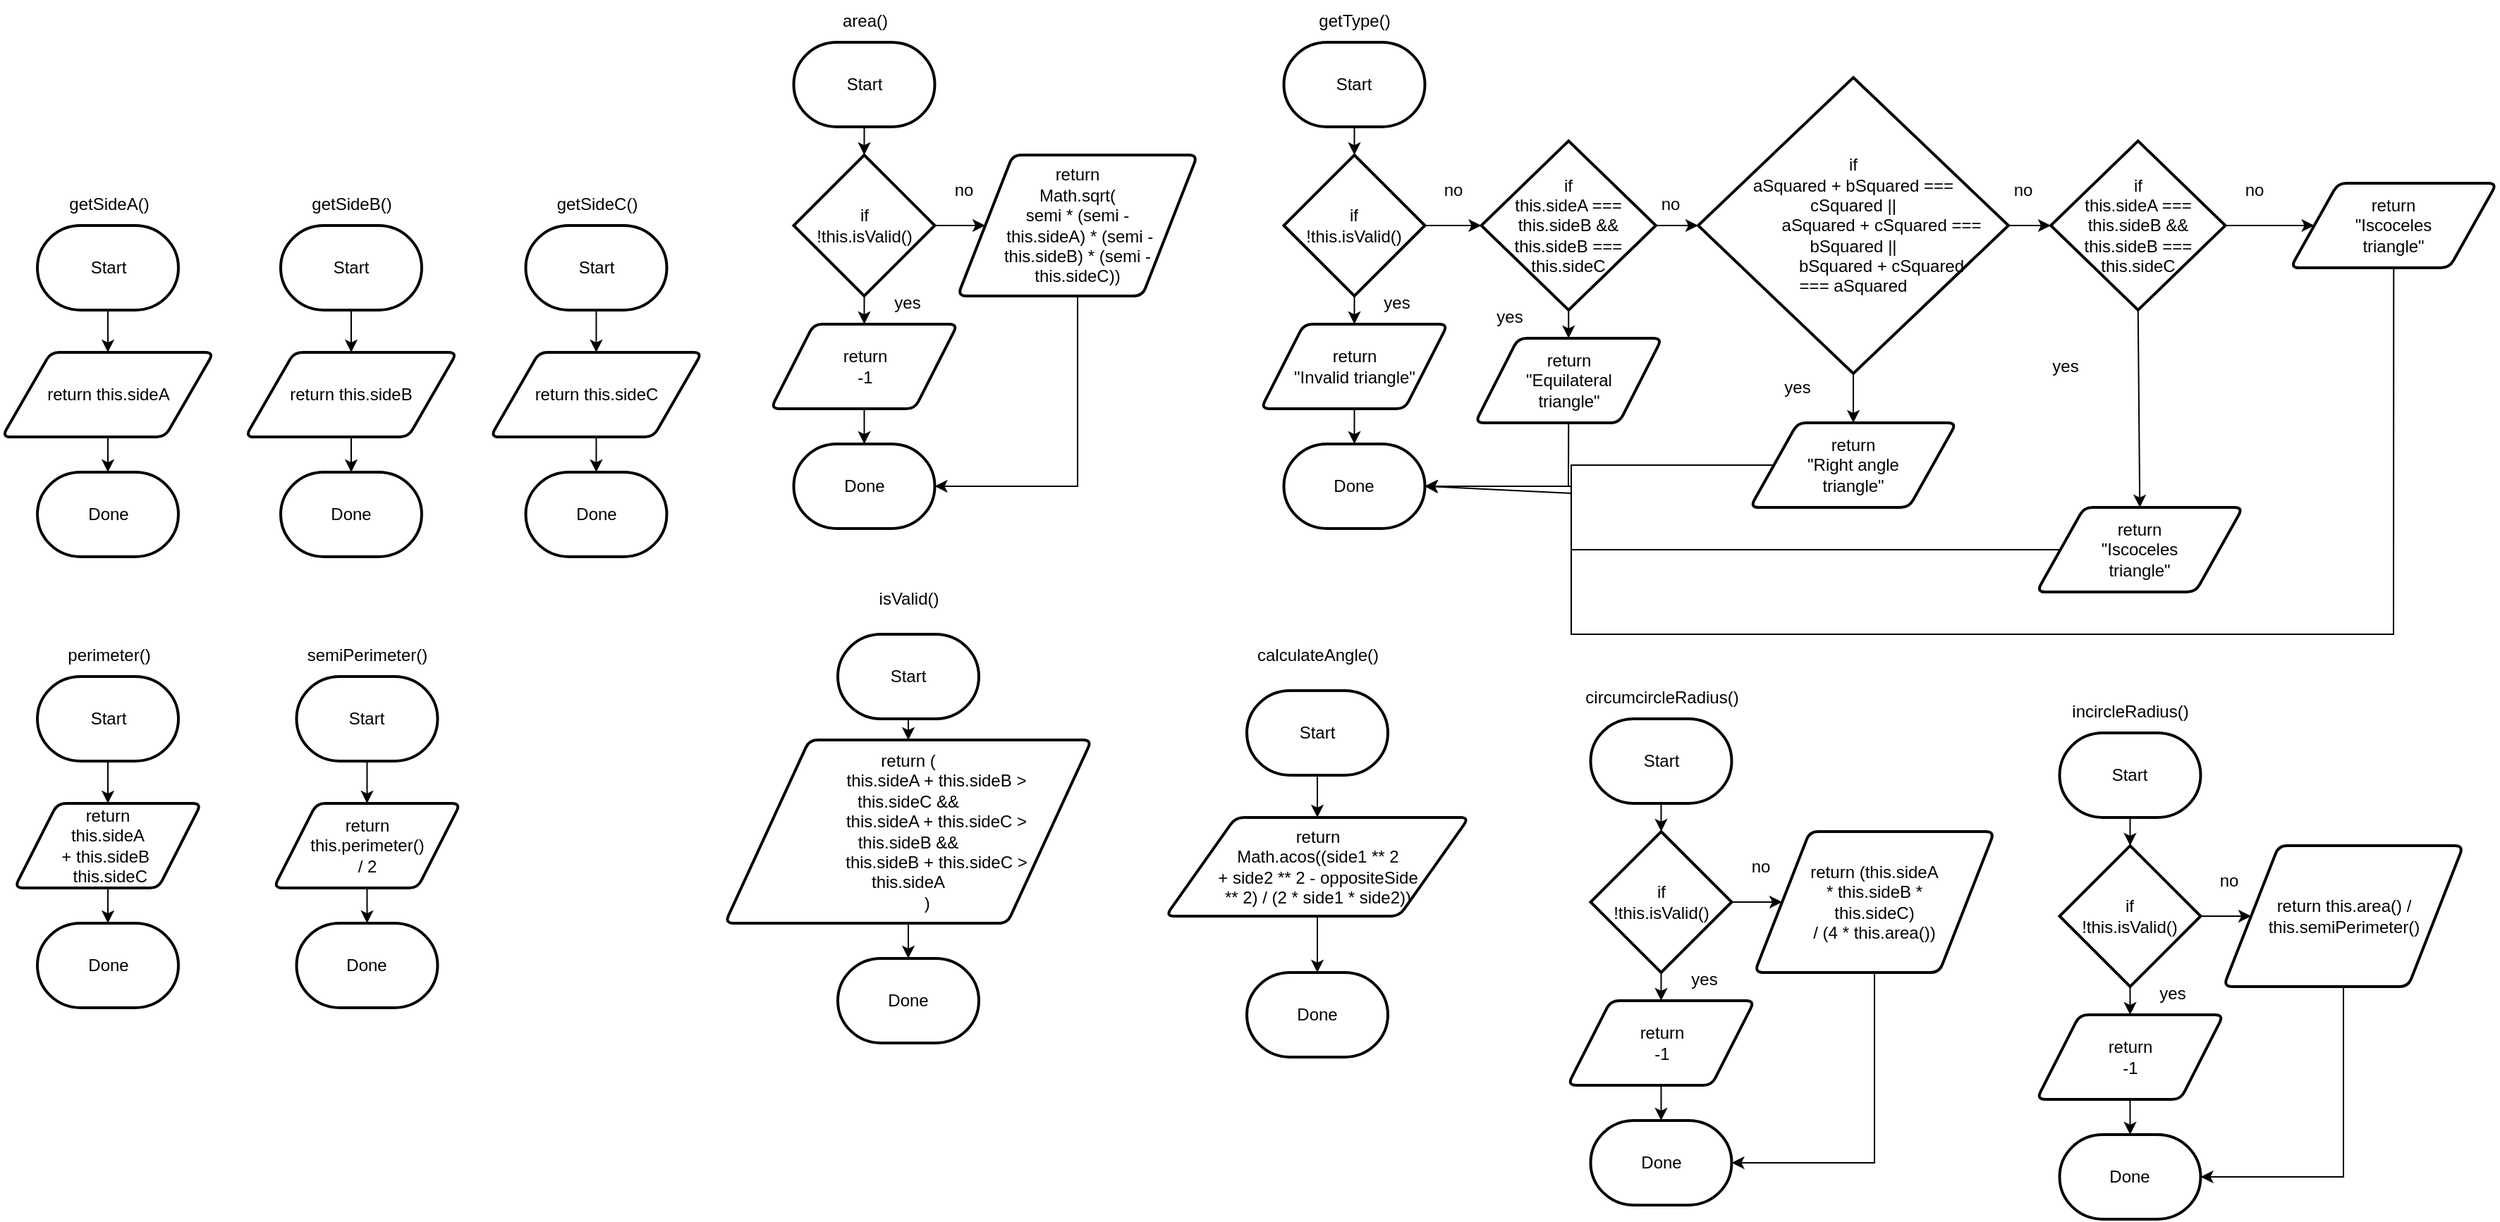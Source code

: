 <mxfile>
    <diagram id="bqNlwtG8jgJEOCyTO5yX" name="Page-1">
        <mxGraphModel dx="895" dy="372" grid="1" gridSize="10" guides="1" tooltips="1" connect="1" arrows="1" fold="1" page="1" pageScale="1" pageWidth="827" pageHeight="1169" math="0" shadow="0">
            <root>
                <mxCell id="0"/>
                <mxCell id="1" parent="0"/>
                <mxCell id="15" style="edgeStyle=none;html=1;exitX=0.5;exitY=1;exitDx=0;exitDy=0;exitPerimeter=0;entryX=0.5;entryY=0;entryDx=0;entryDy=0;" parent="1" source="16" target="22" edge="1">
                    <mxGeometry relative="1" as="geometry"/>
                </mxCell>
                <mxCell id="16" value="Start" style="strokeWidth=2;html=1;shape=mxgraph.flowchart.terminator;whiteSpace=wrap;" parent="1" vertex="1">
                    <mxGeometry x="532.5" y="410" width="100" height="60" as="geometry"/>
                </mxCell>
                <mxCell id="43" style="edgeStyle=none;html=1;exitX=0.5;exitY=1;exitDx=0;exitDy=0;" parent="1" source="22" target="42" edge="1">
                    <mxGeometry relative="1" as="geometry"/>
                </mxCell>
                <mxCell id="22" value="return this.sideA" style="shape=parallelogram;html=1;strokeWidth=2;perimeter=parallelogramPerimeter;whiteSpace=wrap;rounded=1;arcSize=12;size=0.23;" parent="1" vertex="1">
                    <mxGeometry x="507.5" y="500" width="150" height="60" as="geometry"/>
                </mxCell>
                <mxCell id="42" value="Done" style="strokeWidth=2;html=1;shape=mxgraph.flowchart.terminator;whiteSpace=wrap;" parent="1" vertex="1">
                    <mxGeometry x="532.5" y="585" width="100" height="60" as="geometry"/>
                </mxCell>
                <mxCell id="44" value="getSideA()" style="text;html=1;align=center;verticalAlign=middle;resizable=0;points=[];autosize=1;strokeColor=none;fillColor=none;" parent="1" vertex="1">
                    <mxGeometry x="542.5" y="380" width="80" height="30" as="geometry"/>
                </mxCell>
                <mxCell id="45" style="edgeStyle=none;html=1;exitX=0.5;exitY=1;exitDx=0;exitDy=0;exitPerimeter=0;entryX=0.5;entryY=0;entryDx=0;entryDy=0;" parent="1" source="46" target="48" edge="1">
                    <mxGeometry relative="1" as="geometry"/>
                </mxCell>
                <mxCell id="46" value="Start" style="strokeWidth=2;html=1;shape=mxgraph.flowchart.terminator;whiteSpace=wrap;" parent="1" vertex="1">
                    <mxGeometry x="532.5" y="730" width="100" height="60" as="geometry"/>
                </mxCell>
                <mxCell id="47" style="edgeStyle=none;html=1;exitX=0.5;exitY=1;exitDx=0;exitDy=0;" parent="1" source="48" target="49" edge="1">
                    <mxGeometry relative="1" as="geometry"/>
                </mxCell>
                <mxCell id="48" value="return&lt;br&gt;this.sideA&lt;br&gt;+ this.sideB&amp;nbsp;&lt;br&gt;&amp;nbsp;this.sideC" style="shape=parallelogram;html=1;strokeWidth=2;perimeter=parallelogramPerimeter;whiteSpace=wrap;rounded=1;arcSize=12;size=0.23;" parent="1" vertex="1">
                    <mxGeometry x="516.25" y="820" width="132.5" height="60" as="geometry"/>
                </mxCell>
                <mxCell id="49" value="Done" style="strokeWidth=2;html=1;shape=mxgraph.flowchart.terminator;whiteSpace=wrap;" parent="1" vertex="1">
                    <mxGeometry x="532.5" y="905" width="100" height="60" as="geometry"/>
                </mxCell>
                <mxCell id="50" value="perimeter()" style="text;html=1;align=center;verticalAlign=middle;resizable=0;points=[];autosize=1;strokeColor=none;fillColor=none;" parent="1" vertex="1">
                    <mxGeometry x="542.5" y="700" width="80" height="30" as="geometry"/>
                </mxCell>
                <mxCell id="51" style="edgeStyle=none;html=1;exitX=0.5;exitY=1;exitDx=0;exitDy=0;exitPerimeter=0;entryX=0.5;entryY=0;entryDx=0;entryDy=0;" parent="1" source="52" target="54" edge="1">
                    <mxGeometry relative="1" as="geometry"/>
                </mxCell>
                <mxCell id="52" value="Start" style="strokeWidth=2;html=1;shape=mxgraph.flowchart.terminator;whiteSpace=wrap;" parent="1" vertex="1">
                    <mxGeometry x="716.25" y="730" width="100" height="60" as="geometry"/>
                </mxCell>
                <mxCell id="53" style="edgeStyle=none;html=1;exitX=0.5;exitY=1;exitDx=0;exitDy=0;" parent="1" source="54" target="55" edge="1">
                    <mxGeometry relative="1" as="geometry"/>
                </mxCell>
                <mxCell id="54" value="return&lt;br&gt;this.perimeter()&lt;br&gt;/ 2" style="shape=parallelogram;html=1;strokeWidth=2;perimeter=parallelogramPerimeter;whiteSpace=wrap;rounded=1;arcSize=12;size=0.23;" parent="1" vertex="1">
                    <mxGeometry x="700" y="820" width="132.5" height="60" as="geometry"/>
                </mxCell>
                <mxCell id="55" value="Done" style="strokeWidth=2;html=1;shape=mxgraph.flowchart.terminator;whiteSpace=wrap;" parent="1" vertex="1">
                    <mxGeometry x="716.25" y="905" width="100" height="60" as="geometry"/>
                </mxCell>
                <mxCell id="56" value="semiPerimeter()" style="text;html=1;align=center;verticalAlign=middle;resizable=0;points=[];autosize=1;strokeColor=none;fillColor=none;" parent="1" vertex="1">
                    <mxGeometry x="711.25" y="700" width="110" height="30" as="geometry"/>
                </mxCell>
                <mxCell id="62" value="isValid()" style="text;html=1;align=center;verticalAlign=middle;resizable=0;points=[];autosize=1;strokeColor=none;fillColor=none;" parent="1" vertex="1">
                    <mxGeometry x="1115" y="660" width="70" height="30" as="geometry"/>
                </mxCell>
                <mxCell id="68" value="area()" style="text;html=1;align=center;verticalAlign=middle;resizable=0;points=[];autosize=1;strokeColor=none;fillColor=none;" parent="1" vertex="1">
                    <mxGeometry x="1088.75" y="250" width="60" height="30" as="geometry"/>
                </mxCell>
                <mxCell id="85" style="edgeStyle=none;html=1;exitX=0.5;exitY=1;exitDx=0;exitDy=0;exitPerimeter=0;entryX=0.5;entryY=0;entryDx=0;entryDy=0;" parent="1" source="86" target="88" edge="1">
                    <mxGeometry relative="1" as="geometry"/>
                </mxCell>
                <mxCell id="86" value="Start" style="strokeWidth=2;html=1;shape=mxgraph.flowchart.terminator;whiteSpace=wrap;" parent="1" vertex="1">
                    <mxGeometry x="1100" y="700" width="100" height="60" as="geometry"/>
                </mxCell>
                <mxCell id="87" style="edgeStyle=none;html=1;exitX=0.5;exitY=1;exitDx=0;exitDy=0;" parent="1" source="88" target="89" edge="1">
                    <mxGeometry relative="1" as="geometry"/>
                </mxCell>
                <mxCell id="88" value="&lt;div&gt;return (&lt;/div&gt;&lt;div&gt;&amp;nbsp; &amp;nbsp; &amp;nbsp; &amp;nbsp; &amp;nbsp; &amp;nbsp; this.sideA + this.sideB &amp;gt;&lt;/div&gt;&lt;div&gt;this.sideC &amp;amp;&amp;amp;&lt;/div&gt;&lt;div&gt;&amp;nbsp; &amp;nbsp; &amp;nbsp; &amp;nbsp; &amp;nbsp; &amp;nbsp; this.sideA + this.sideC &amp;gt;&lt;/div&gt;&lt;div&gt;this.sideB &amp;amp;&amp;amp;&lt;/div&gt;&lt;div&gt;&amp;nbsp; &amp;nbsp; &amp;nbsp; &amp;nbsp; &amp;nbsp; &amp;nbsp; this.sideB + this.sideC &amp;gt;&lt;/div&gt;&lt;div&gt;this.sideA&lt;/div&gt;&lt;div&gt;&amp;nbsp; &amp;nbsp; &amp;nbsp; &amp;nbsp; )&lt;/div&gt;" style="shape=parallelogram;html=1;strokeWidth=2;perimeter=parallelogramPerimeter;whiteSpace=wrap;rounded=1;arcSize=12;size=0.23;rotation=0;" parent="1" vertex="1">
                    <mxGeometry x="1020" y="775" width="260" height="130" as="geometry"/>
                </mxCell>
                <mxCell id="89" value="Done" style="strokeWidth=2;html=1;shape=mxgraph.flowchart.terminator;whiteSpace=wrap;" parent="1" vertex="1">
                    <mxGeometry x="1100" y="930" width="100" height="60" as="geometry"/>
                </mxCell>
                <mxCell id="90" style="edgeStyle=none;html=1;exitX=0.5;exitY=1;exitDx=0;exitDy=0;exitPerimeter=0;entryX=0.5;entryY=0;entryDx=0;entryDy=0;" parent="1" source="91" target="93" edge="1">
                    <mxGeometry relative="1" as="geometry"/>
                </mxCell>
                <mxCell id="91" value="Start" style="strokeWidth=2;html=1;shape=mxgraph.flowchart.terminator;whiteSpace=wrap;" parent="1" vertex="1">
                    <mxGeometry x="705" y="410" width="100" height="60" as="geometry"/>
                </mxCell>
                <mxCell id="92" style="edgeStyle=none;html=1;exitX=0.5;exitY=1;exitDx=0;exitDy=0;" parent="1" source="93" target="94" edge="1">
                    <mxGeometry relative="1" as="geometry"/>
                </mxCell>
                <mxCell id="93" value="return this.sideB" style="shape=parallelogram;html=1;strokeWidth=2;perimeter=parallelogramPerimeter;whiteSpace=wrap;rounded=1;arcSize=12;size=0.23;" parent="1" vertex="1">
                    <mxGeometry x="680" y="500" width="150" height="60" as="geometry"/>
                </mxCell>
                <mxCell id="94" value="Done" style="strokeWidth=2;html=1;shape=mxgraph.flowchart.terminator;whiteSpace=wrap;" parent="1" vertex="1">
                    <mxGeometry x="705" y="585" width="100" height="60" as="geometry"/>
                </mxCell>
                <mxCell id="95" value="getSideB()" style="text;html=1;align=center;verticalAlign=middle;resizable=0;points=[];autosize=1;strokeColor=none;fillColor=none;" parent="1" vertex="1">
                    <mxGeometry x="715" y="380" width="80" height="30" as="geometry"/>
                </mxCell>
                <mxCell id="96" style="edgeStyle=none;html=1;exitX=0.5;exitY=1;exitDx=0;exitDy=0;exitPerimeter=0;entryX=0.5;entryY=0;entryDx=0;entryDy=0;" parent="1" source="97" target="99" edge="1">
                    <mxGeometry relative="1" as="geometry"/>
                </mxCell>
                <mxCell id="97" value="Start" style="strokeWidth=2;html=1;shape=mxgraph.flowchart.terminator;whiteSpace=wrap;" parent="1" vertex="1">
                    <mxGeometry x="878.75" y="410" width="100" height="60" as="geometry"/>
                </mxCell>
                <mxCell id="98" style="edgeStyle=none;html=1;exitX=0.5;exitY=1;exitDx=0;exitDy=0;" parent="1" source="99" target="100" edge="1">
                    <mxGeometry relative="1" as="geometry"/>
                </mxCell>
                <mxCell id="99" value="return this.sideC" style="shape=parallelogram;html=1;strokeWidth=2;perimeter=parallelogramPerimeter;whiteSpace=wrap;rounded=1;arcSize=12;size=0.23;" parent="1" vertex="1">
                    <mxGeometry x="853.75" y="500" width="150" height="60" as="geometry"/>
                </mxCell>
                <mxCell id="100" value="Done" style="strokeWidth=2;html=1;shape=mxgraph.flowchart.terminator;whiteSpace=wrap;" parent="1" vertex="1">
                    <mxGeometry x="878.75" y="585" width="100" height="60" as="geometry"/>
                </mxCell>
                <mxCell id="101" value="getSideC()" style="text;html=1;align=center;verticalAlign=middle;resizable=0;points=[];autosize=1;strokeColor=none;fillColor=none;" parent="1" vertex="1">
                    <mxGeometry x="888.75" y="380" width="80" height="30" as="geometry"/>
                </mxCell>
                <mxCell id="102" style="edgeStyle=none;html=1;exitX=0.5;exitY=1;exitDx=0;exitDy=0;exitPerimeter=0;entryX=0.5;entryY=0;entryDx=0;entryDy=0;entryPerimeter=0;" parent="1" source="103" target="108" edge="1">
                    <mxGeometry relative="1" as="geometry"/>
                </mxCell>
                <mxCell id="103" value="Start" style="strokeWidth=2;html=1;shape=mxgraph.flowchart.terminator;whiteSpace=wrap;" parent="1" vertex="1">
                    <mxGeometry x="1068.75" y="280" width="100" height="60" as="geometry"/>
                </mxCell>
                <mxCell id="104" style="edgeStyle=none;html=1;exitX=0.5;exitY=1;exitDx=0;exitDy=0;" parent="1" source="105" target="106" edge="1">
                    <mxGeometry relative="1" as="geometry"/>
                </mxCell>
                <mxCell id="105" value="return&lt;br&gt;-1" style="shape=parallelogram;html=1;strokeWidth=2;perimeter=parallelogramPerimeter;whiteSpace=wrap;rounded=1;arcSize=12;size=0.23;" parent="1" vertex="1">
                    <mxGeometry x="1052.5" y="480" width="132.5" height="60" as="geometry"/>
                </mxCell>
                <mxCell id="106" value="Done" style="strokeWidth=2;html=1;shape=mxgraph.flowchart.terminator;whiteSpace=wrap;" parent="1" vertex="1">
                    <mxGeometry x="1068.75" y="565" width="100" height="60" as="geometry"/>
                </mxCell>
                <mxCell id="107" style="edgeStyle=none;html=1;exitX=0.5;exitY=1;exitDx=0;exitDy=0;exitPerimeter=0;entryX=0.5;entryY=0;entryDx=0;entryDy=0;" parent="1" source="108" target="105" edge="1">
                    <mxGeometry relative="1" as="geometry"/>
                </mxCell>
                <mxCell id="111" style="edgeStyle=none;html=1;exitX=1;exitY=0.5;exitDx=0;exitDy=0;exitPerimeter=0;entryX=0;entryY=0.5;entryDx=0;entryDy=0;" parent="1" source="108" target="113" edge="1">
                    <mxGeometry relative="1" as="geometry">
                        <mxPoint x="1210" y="410" as="targetPoint"/>
                    </mxGeometry>
                </mxCell>
                <mxCell id="108" value="if&lt;br&gt;!this.isValid()" style="strokeWidth=2;html=1;shape=mxgraph.flowchart.decision;whiteSpace=wrap;" parent="1" vertex="1">
                    <mxGeometry x="1068.75" y="360" width="100" height="100" as="geometry"/>
                </mxCell>
                <mxCell id="109" value="yes" style="text;html=1;align=center;verticalAlign=middle;resizable=0;points=[];autosize=1;strokeColor=none;fillColor=none;" parent="1" vertex="1">
                    <mxGeometry x="1128.75" y="450" width="40" height="30" as="geometry"/>
                </mxCell>
                <mxCell id="112" value="no" style="text;html=1;align=center;verticalAlign=middle;resizable=0;points=[];autosize=1;strokeColor=none;fillColor=none;" parent="1" vertex="1">
                    <mxGeometry x="1168.75" y="370" width="40" height="30" as="geometry"/>
                </mxCell>
                <mxCell id="114" style="edgeStyle=none;html=1;exitX=0.5;exitY=1;exitDx=0;exitDy=0;entryX=1;entryY=0.5;entryDx=0;entryDy=0;entryPerimeter=0;rounded=0;" parent="1" source="113" target="106" edge="1">
                    <mxGeometry relative="1" as="geometry">
                        <Array as="points">
                            <mxPoint x="1270" y="595"/>
                        </Array>
                    </mxGeometry>
                </mxCell>
                <mxCell id="113" value="return&lt;br&gt;Math.sqrt(&lt;br&gt;semi * (semi -&lt;br&gt;&amp;nbsp;this.sideA) * (semi -&lt;br&gt;this.sideB) * (semi -&lt;br&gt;this.sideC))" style="shape=parallelogram;html=1;strokeWidth=2;perimeter=parallelogramPerimeter;whiteSpace=wrap;rounded=1;arcSize=12;size=0.23;" parent="1" vertex="1">
                    <mxGeometry x="1185" y="360" width="170" height="100" as="geometry"/>
                </mxCell>
                <mxCell id="115" value="getType()" style="text;html=1;align=center;verticalAlign=middle;resizable=0;points=[];autosize=1;strokeColor=none;fillColor=none;" parent="1" vertex="1">
                    <mxGeometry x="1431.25" y="250" width="70" height="30" as="geometry"/>
                </mxCell>
                <mxCell id="116" style="edgeStyle=none;html=1;exitX=0.5;exitY=1;exitDx=0;exitDy=0;exitPerimeter=0;entryX=0.5;entryY=0;entryDx=0;entryDy=0;entryPerimeter=0;" parent="1" source="117" target="123" edge="1">
                    <mxGeometry relative="1" as="geometry"/>
                </mxCell>
                <mxCell id="117" value="Start" style="strokeWidth=2;html=1;shape=mxgraph.flowchart.terminator;whiteSpace=wrap;" parent="1" vertex="1">
                    <mxGeometry x="1416.25" y="280" width="100" height="60" as="geometry"/>
                </mxCell>
                <mxCell id="118" style="edgeStyle=none;html=1;exitX=0.5;exitY=1;exitDx=0;exitDy=0;" parent="1" source="119" target="120" edge="1">
                    <mxGeometry relative="1" as="geometry"/>
                </mxCell>
                <mxCell id="119" value="return&lt;br&gt;&quot;Invalid triangle&quot;" style="shape=parallelogram;html=1;strokeWidth=2;perimeter=parallelogramPerimeter;whiteSpace=wrap;rounded=1;arcSize=12;size=0.23;" parent="1" vertex="1">
                    <mxGeometry x="1400" y="480" width="132.5" height="60" as="geometry"/>
                </mxCell>
                <mxCell id="120" value="Done" style="strokeWidth=2;html=1;shape=mxgraph.flowchart.terminator;whiteSpace=wrap;" parent="1" vertex="1">
                    <mxGeometry x="1416.25" y="565" width="100" height="60" as="geometry"/>
                </mxCell>
                <mxCell id="121" style="edgeStyle=none;html=1;exitX=0.5;exitY=1;exitDx=0;exitDy=0;exitPerimeter=0;entryX=0.5;entryY=0;entryDx=0;entryDy=0;" parent="1" source="123" target="119" edge="1">
                    <mxGeometry relative="1" as="geometry"/>
                </mxCell>
                <mxCell id="122" style="edgeStyle=none;html=1;exitX=1;exitY=0.5;exitDx=0;exitDy=0;exitPerimeter=0;entryX=0;entryY=0.5;entryDx=0;entryDy=0;entryPerimeter=0;" parent="1" source="123" target="128" edge="1">
                    <mxGeometry relative="1" as="geometry">
                        <mxPoint x="1552.05" y="410" as="targetPoint"/>
                    </mxGeometry>
                </mxCell>
                <mxCell id="123" value="if&lt;br&gt;!this.isValid()" style="strokeWidth=2;html=1;shape=mxgraph.flowchart.decision;whiteSpace=wrap;" parent="1" vertex="1">
                    <mxGeometry x="1416.25" y="360" width="100" height="100" as="geometry"/>
                </mxCell>
                <mxCell id="124" value="yes" style="text;html=1;align=center;verticalAlign=middle;resizable=0;points=[];autosize=1;strokeColor=none;fillColor=none;" parent="1" vertex="1">
                    <mxGeometry x="1476.25" y="450" width="40" height="30" as="geometry"/>
                </mxCell>
                <mxCell id="125" value="no" style="text;html=1;align=center;verticalAlign=middle;resizable=0;points=[];autosize=1;strokeColor=none;fillColor=none;" parent="1" vertex="1">
                    <mxGeometry x="1516.25" y="370" width="40" height="30" as="geometry"/>
                </mxCell>
                <mxCell id="131" style="edgeStyle=none;rounded=0;html=1;exitX=0.5;exitY=1;exitDx=0;exitDy=0;exitPerimeter=0;entryX=0.5;entryY=0;entryDx=0;entryDy=0;" parent="1" source="128" target="130" edge="1">
                    <mxGeometry relative="1" as="geometry"/>
                </mxCell>
                <mxCell id="134" style="edgeStyle=none;rounded=0;html=1;exitX=1;exitY=0.5;exitDx=0;exitDy=0;exitPerimeter=0;entryX=0;entryY=0.5;entryDx=0;entryDy=0;entryPerimeter=0;" parent="1" source="128" target="133" edge="1">
                    <mxGeometry relative="1" as="geometry"/>
                </mxCell>
                <mxCell id="128" value="if&lt;br&gt;this.sideA === this.sideB &amp;amp;&amp;amp; this.sideB === this.sideC" style="strokeWidth=2;html=1;shape=mxgraph.flowchart.decision;whiteSpace=wrap;" parent="1" vertex="1">
                    <mxGeometry x="1556.25" y="350" width="123.75" height="120" as="geometry"/>
                </mxCell>
                <mxCell id="132" style="edgeStyle=none;rounded=0;html=1;exitX=0.5;exitY=1;exitDx=0;exitDy=0;entryX=1;entryY=0.5;entryDx=0;entryDy=0;entryPerimeter=0;" parent="1" source="130" target="120" edge="1">
                    <mxGeometry relative="1" as="geometry">
                        <Array as="points">
                            <mxPoint x="1618" y="595"/>
                        </Array>
                    </mxGeometry>
                </mxCell>
                <mxCell id="130" value="return&lt;br&gt;&quot;Equilateral&lt;br&gt;triangle&quot;" style="shape=parallelogram;html=1;strokeWidth=2;perimeter=parallelogramPerimeter;whiteSpace=wrap;rounded=1;arcSize=12;size=0.23;" parent="1" vertex="1">
                    <mxGeometry x="1551.88" y="490" width="132.5" height="60" as="geometry"/>
                </mxCell>
                <mxCell id="137" style="edgeStyle=none;rounded=0;html=1;exitX=0.5;exitY=1;exitDx=0;exitDy=0;exitPerimeter=0;entryX=0.5;entryY=0;entryDx=0;entryDy=0;" parent="1" source="133" target="136" edge="1">
                    <mxGeometry relative="1" as="geometry"/>
                </mxCell>
                <mxCell id="142" style="edgeStyle=none;rounded=0;html=1;exitX=1;exitY=0.5;exitDx=0;exitDy=0;exitPerimeter=0;entryX=0;entryY=0.5;entryDx=0;entryDy=0;entryPerimeter=0;" parent="1" source="133" target="141" edge="1">
                    <mxGeometry relative="1" as="geometry"/>
                </mxCell>
                <mxCell id="133" value="if&lt;br&gt;&lt;div&gt;aSquared + bSquared ===&lt;/div&gt;&lt;div&gt;cSquared ||&lt;/div&gt;&lt;div&gt;&amp;nbsp; &amp;nbsp; &amp;nbsp; &amp;nbsp; &amp;nbsp; &amp;nbsp; aSquared + cSquared === bSquared ||&lt;/div&gt;&lt;div&gt;&amp;nbsp; &amp;nbsp; &amp;nbsp; &amp;nbsp; &amp;nbsp; &amp;nbsp; bSquared + cSquared&lt;/div&gt;&lt;div&gt;=== aSquared&lt;/div&gt;" style="strokeWidth=2;html=1;shape=mxgraph.flowchart.decision;whiteSpace=wrap;" parent="1" vertex="1">
                    <mxGeometry x="1710" y="305" width="220" height="210" as="geometry"/>
                </mxCell>
                <mxCell id="135" value="no" style="text;html=1;align=center;verticalAlign=middle;resizable=0;points=[];autosize=1;strokeColor=none;fillColor=none;" parent="1" vertex="1">
                    <mxGeometry x="1670" y="380" width="40" height="30" as="geometry"/>
                </mxCell>
                <mxCell id="140" style="edgeStyle=none;rounded=0;html=1;exitX=0;exitY=0.5;exitDx=0;exitDy=0;" parent="1" source="136" target="120" edge="1">
                    <mxGeometry relative="1" as="geometry">
                        <Array as="points">
                            <mxPoint x="1620" y="580"/>
                            <mxPoint x="1620" y="595"/>
                        </Array>
                    </mxGeometry>
                </mxCell>
                <mxCell id="136" value="return&lt;br&gt;&quot;Right angle&lt;br&gt;triangle&quot;" style="shape=parallelogram;html=1;strokeWidth=2;perimeter=parallelogramPerimeter;whiteSpace=wrap;rounded=1;arcSize=12;size=0.23;" parent="1" vertex="1">
                    <mxGeometry x="1746.88" y="550" width="146.25" height="60" as="geometry"/>
                </mxCell>
                <mxCell id="138" value="yes" style="text;html=1;align=center;verticalAlign=middle;resizable=0;points=[];autosize=1;strokeColor=none;fillColor=none;" parent="1" vertex="1">
                    <mxGeometry x="1556.25" y="460" width="40" height="30" as="geometry"/>
                </mxCell>
                <mxCell id="139" value="yes" style="text;html=1;align=center;verticalAlign=middle;resizable=0;points=[];autosize=1;strokeColor=none;fillColor=none;" parent="1" vertex="1">
                    <mxGeometry x="1760" y="510" width="40" height="30" as="geometry"/>
                </mxCell>
                <mxCell id="145" style="edgeStyle=none;html=1;exitX=0.5;exitY=1;exitDx=0;exitDy=0;exitPerimeter=0;entryX=0.5;entryY=0;entryDx=0;entryDy=0;" edge="1" parent="1" source="141" target="144">
                    <mxGeometry relative="1" as="geometry"/>
                </mxCell>
                <mxCell id="149" style="edgeStyle=none;rounded=0;html=1;exitX=1;exitY=0.5;exitDx=0;exitDy=0;exitPerimeter=0;entryX=0;entryY=0.5;entryDx=0;entryDy=0;" edge="1" parent="1" source="141" target="148">
                    <mxGeometry relative="1" as="geometry"/>
                </mxCell>
                <mxCell id="141" value="if&lt;br&gt;this.sideA === this.sideB &amp;amp;&amp;amp; this.sideB === this.sideC" style="strokeWidth=2;html=1;shape=mxgraph.flowchart.decision;whiteSpace=wrap;" parent="1" vertex="1">
                    <mxGeometry x="1960" y="350" width="123.75" height="120" as="geometry"/>
                </mxCell>
                <mxCell id="143" value="no" style="text;html=1;align=center;verticalAlign=middle;resizable=0;points=[];autosize=1;strokeColor=none;fillColor=none;" parent="1" vertex="1">
                    <mxGeometry x="1920" y="370" width="40" height="30" as="geometry"/>
                </mxCell>
                <mxCell id="147" style="edgeStyle=none;html=1;exitX=0;exitY=0.5;exitDx=0;exitDy=0;entryX=1;entryY=0.5;entryDx=0;entryDy=0;entryPerimeter=0;rounded=0;" edge="1" parent="1" source="144" target="120">
                    <mxGeometry relative="1" as="geometry">
                        <Array as="points">
                            <mxPoint x="1620" y="640"/>
                            <mxPoint x="1620" y="595"/>
                        </Array>
                    </mxGeometry>
                </mxCell>
                <mxCell id="144" value="return&lt;br&gt;&quot;Iscoceles&lt;br&gt;triangle&quot;" style="shape=parallelogram;html=1;strokeWidth=2;perimeter=parallelogramPerimeter;whiteSpace=wrap;rounded=1;arcSize=12;size=0.23;" vertex="1" parent="1">
                    <mxGeometry x="1950" y="610" width="146.25" height="60" as="geometry"/>
                </mxCell>
                <mxCell id="146" value="yes" style="text;html=1;align=center;verticalAlign=middle;resizable=0;points=[];autosize=1;strokeColor=none;fillColor=none;" vertex="1" parent="1">
                    <mxGeometry x="1950" y="495" width="40" height="30" as="geometry"/>
                </mxCell>
                <mxCell id="151" style="edgeStyle=none;rounded=0;html=1;exitX=0.5;exitY=1;exitDx=0;exitDy=0;entryX=1;entryY=0.5;entryDx=0;entryDy=0;entryPerimeter=0;" edge="1" parent="1" source="148" target="120">
                    <mxGeometry relative="1" as="geometry">
                        <Array as="points">
                            <mxPoint x="2203" y="700"/>
                            <mxPoint x="1620" y="700"/>
                            <mxPoint x="1620" y="600"/>
                        </Array>
                    </mxGeometry>
                </mxCell>
                <mxCell id="148" value="return&lt;br&gt;&quot;Iscoceles&lt;br&gt;triangle&quot;" style="shape=parallelogram;html=1;strokeWidth=2;perimeter=parallelogramPerimeter;whiteSpace=wrap;rounded=1;arcSize=12;size=0.23;" vertex="1" parent="1">
                    <mxGeometry x="2130" y="380" width="146.25" height="60" as="geometry"/>
                </mxCell>
                <mxCell id="150" value="no" style="text;html=1;align=center;verticalAlign=middle;resizable=0;points=[];autosize=1;strokeColor=none;fillColor=none;" vertex="1" parent="1">
                    <mxGeometry x="2083.75" y="370" width="40" height="30" as="geometry"/>
                </mxCell>
                <mxCell id="155" style="edgeStyle=none;rounded=0;html=1;exitX=0.5;exitY=1;exitDx=0;exitDy=0;exitPerimeter=0;entryX=0.5;entryY=0;entryDx=0;entryDy=0;" edge="1" parent="1" source="152" target="153">
                    <mxGeometry relative="1" as="geometry">
                        <Array as="points">
                            <mxPoint x="1440" y="820"/>
                        </Array>
                    </mxGeometry>
                </mxCell>
                <mxCell id="152" value="Start" style="strokeWidth=2;html=1;shape=mxgraph.flowchart.terminator;whiteSpace=wrap;" vertex="1" parent="1">
                    <mxGeometry x="1390" y="740" width="100" height="60" as="geometry"/>
                </mxCell>
                <mxCell id="157" style="edgeStyle=none;rounded=0;html=1;exitX=0.5;exitY=1;exitDx=0;exitDy=0;entryX=0.5;entryY=0;entryDx=0;entryDy=0;entryPerimeter=0;" edge="1" parent="1" source="153" target="156">
                    <mxGeometry relative="1" as="geometry"/>
                </mxCell>
                <mxCell id="153" value="return&lt;br&gt;Math.acos((side1 ** 2&lt;br&gt;+ side2 ** 2 - oppositeSide&lt;br&gt;** 2)&amp;nbsp;/ (2 * side1 * side2))" style="shape=parallelogram;html=1;strokeWidth=2;perimeter=parallelogramPerimeter;whiteSpace=wrap;rounded=1;arcSize=12;size=0.23;rotation=0;" vertex="1" parent="1">
                    <mxGeometry x="1332.5" y="830" width="215" height="70" as="geometry"/>
                </mxCell>
                <mxCell id="154" value="calculateAngle()" style="text;html=1;align=center;verticalAlign=middle;resizable=0;points=[];autosize=1;strokeColor=none;fillColor=none;" vertex="1" parent="1">
                    <mxGeometry x="1385" y="700" width="110" height="30" as="geometry"/>
                </mxCell>
                <mxCell id="156" value="Done" style="strokeWidth=2;html=1;shape=mxgraph.flowchart.terminator;whiteSpace=wrap;" vertex="1" parent="1">
                    <mxGeometry x="1390" y="940" width="100" height="60" as="geometry"/>
                </mxCell>
                <mxCell id="171" value="circumcircleRadius()" style="text;html=1;align=center;verticalAlign=middle;resizable=0;points=[];autosize=1;strokeColor=none;fillColor=none;" vertex="1" parent="1">
                    <mxGeometry x="1618.75" y="730" width="130" height="30" as="geometry"/>
                </mxCell>
                <mxCell id="172" style="edgeStyle=none;html=1;exitX=0.5;exitY=1;exitDx=0;exitDy=0;exitPerimeter=0;entryX=0.5;entryY=0;entryDx=0;entryDy=0;entryPerimeter=0;" edge="1" parent="1" source="173" target="179">
                    <mxGeometry relative="1" as="geometry"/>
                </mxCell>
                <mxCell id="173" value="Start" style="strokeWidth=2;html=1;shape=mxgraph.flowchart.terminator;whiteSpace=wrap;" vertex="1" parent="1">
                    <mxGeometry x="1633.75" y="760" width="100" height="60" as="geometry"/>
                </mxCell>
                <mxCell id="174" style="edgeStyle=none;html=1;exitX=0.5;exitY=1;exitDx=0;exitDy=0;" edge="1" parent="1" source="175" target="176">
                    <mxGeometry relative="1" as="geometry"/>
                </mxCell>
                <mxCell id="175" value="return&lt;br&gt;-1" style="shape=parallelogram;html=1;strokeWidth=2;perimeter=parallelogramPerimeter;whiteSpace=wrap;rounded=1;arcSize=12;size=0.23;" vertex="1" parent="1">
                    <mxGeometry x="1617.5" y="960" width="132.5" height="60" as="geometry"/>
                </mxCell>
                <mxCell id="176" value="Done" style="strokeWidth=2;html=1;shape=mxgraph.flowchart.terminator;whiteSpace=wrap;" vertex="1" parent="1">
                    <mxGeometry x="1633.75" y="1045" width="100" height="60" as="geometry"/>
                </mxCell>
                <mxCell id="177" style="edgeStyle=none;html=1;exitX=0.5;exitY=1;exitDx=0;exitDy=0;exitPerimeter=0;entryX=0.5;entryY=0;entryDx=0;entryDy=0;" edge="1" parent="1" source="179" target="175">
                    <mxGeometry relative="1" as="geometry"/>
                </mxCell>
                <mxCell id="178" style="edgeStyle=none;html=1;exitX=1;exitY=0.5;exitDx=0;exitDy=0;exitPerimeter=0;entryX=0;entryY=0.5;entryDx=0;entryDy=0;" edge="1" parent="1" source="179" target="183">
                    <mxGeometry relative="1" as="geometry">
                        <mxPoint x="1775" y="890" as="targetPoint"/>
                    </mxGeometry>
                </mxCell>
                <mxCell id="179" value="if&lt;br&gt;!this.isValid()" style="strokeWidth=2;html=1;shape=mxgraph.flowchart.decision;whiteSpace=wrap;" vertex="1" parent="1">
                    <mxGeometry x="1633.75" y="840" width="100" height="100" as="geometry"/>
                </mxCell>
                <mxCell id="180" value="yes" style="text;html=1;align=center;verticalAlign=middle;resizable=0;points=[];autosize=1;strokeColor=none;fillColor=none;" vertex="1" parent="1">
                    <mxGeometry x="1693.75" y="930" width="40" height="30" as="geometry"/>
                </mxCell>
                <mxCell id="181" value="no" style="text;html=1;align=center;verticalAlign=middle;resizable=0;points=[];autosize=1;strokeColor=none;fillColor=none;" vertex="1" parent="1">
                    <mxGeometry x="1733.75" y="850" width="40" height="30" as="geometry"/>
                </mxCell>
                <mxCell id="182" style="edgeStyle=none;html=1;exitX=0.5;exitY=1;exitDx=0;exitDy=0;entryX=1;entryY=0.5;entryDx=0;entryDy=0;entryPerimeter=0;rounded=0;" edge="1" parent="1" source="183" target="176">
                    <mxGeometry relative="1" as="geometry">
                        <Array as="points">
                            <mxPoint x="1835" y="1075"/>
                        </Array>
                    </mxGeometry>
                </mxCell>
                <mxCell id="183" value="return (this.sideA&lt;br&gt;* this.sideB *&lt;br&gt;this.sideC)&lt;br&gt;/ (4 * this.area())" style="shape=parallelogram;html=1;strokeWidth=2;perimeter=parallelogramPerimeter;whiteSpace=wrap;rounded=1;arcSize=12;size=0.23;" vertex="1" parent="1">
                    <mxGeometry x="1750" y="840" width="170" height="100" as="geometry"/>
                </mxCell>
                <mxCell id="184" value="incircleRadius()" style="text;html=1;align=center;verticalAlign=middle;resizable=0;points=[];autosize=1;strokeColor=none;fillColor=none;" vertex="1" parent="1">
                    <mxGeometry x="1961.25" y="740" width="110" height="30" as="geometry"/>
                </mxCell>
                <mxCell id="185" style="edgeStyle=none;html=1;exitX=0.5;exitY=1;exitDx=0;exitDy=0;exitPerimeter=0;entryX=0.5;entryY=0;entryDx=0;entryDy=0;entryPerimeter=0;" edge="1" parent="1" source="186" target="192">
                    <mxGeometry relative="1" as="geometry"/>
                </mxCell>
                <mxCell id="186" value="Start" style="strokeWidth=2;html=1;shape=mxgraph.flowchart.terminator;whiteSpace=wrap;" vertex="1" parent="1">
                    <mxGeometry x="1966.25" y="770" width="100" height="60" as="geometry"/>
                </mxCell>
                <mxCell id="187" style="edgeStyle=none;html=1;exitX=0.5;exitY=1;exitDx=0;exitDy=0;" edge="1" parent="1" source="188" target="189">
                    <mxGeometry relative="1" as="geometry"/>
                </mxCell>
                <mxCell id="188" value="return&lt;br&gt;-1" style="shape=parallelogram;html=1;strokeWidth=2;perimeter=parallelogramPerimeter;whiteSpace=wrap;rounded=1;arcSize=12;size=0.23;" vertex="1" parent="1">
                    <mxGeometry x="1950" y="970" width="132.5" height="60" as="geometry"/>
                </mxCell>
                <mxCell id="189" value="Done" style="strokeWidth=2;html=1;shape=mxgraph.flowchart.terminator;whiteSpace=wrap;" vertex="1" parent="1">
                    <mxGeometry x="1966.25" y="1055" width="100" height="60" as="geometry"/>
                </mxCell>
                <mxCell id="190" style="edgeStyle=none;html=1;exitX=0.5;exitY=1;exitDx=0;exitDy=0;exitPerimeter=0;entryX=0.5;entryY=0;entryDx=0;entryDy=0;" edge="1" parent="1" source="192" target="188">
                    <mxGeometry relative="1" as="geometry"/>
                </mxCell>
                <mxCell id="191" style="edgeStyle=none;html=1;exitX=1;exitY=0.5;exitDx=0;exitDy=0;exitPerimeter=0;entryX=0;entryY=0.5;entryDx=0;entryDy=0;" edge="1" parent="1" source="192" target="196">
                    <mxGeometry relative="1" as="geometry">
                        <mxPoint x="2107.5" y="900" as="targetPoint"/>
                    </mxGeometry>
                </mxCell>
                <mxCell id="192" value="if&lt;br&gt;!this.isValid()" style="strokeWidth=2;html=1;shape=mxgraph.flowchart.decision;whiteSpace=wrap;" vertex="1" parent="1">
                    <mxGeometry x="1966.25" y="850" width="100" height="100" as="geometry"/>
                </mxCell>
                <mxCell id="193" value="yes" style="text;html=1;align=center;verticalAlign=middle;resizable=0;points=[];autosize=1;strokeColor=none;fillColor=none;" vertex="1" parent="1">
                    <mxGeometry x="2026.25" y="940" width="40" height="30" as="geometry"/>
                </mxCell>
                <mxCell id="194" value="no" style="text;html=1;align=center;verticalAlign=middle;resizable=0;points=[];autosize=1;strokeColor=none;fillColor=none;" vertex="1" parent="1">
                    <mxGeometry x="2066.25" y="860" width="40" height="30" as="geometry"/>
                </mxCell>
                <mxCell id="195" style="edgeStyle=none;html=1;exitX=0.5;exitY=1;exitDx=0;exitDy=0;entryX=1;entryY=0.5;entryDx=0;entryDy=0;entryPerimeter=0;rounded=0;" edge="1" parent="1" source="196" target="189">
                    <mxGeometry relative="1" as="geometry">
                        <Array as="points">
                            <mxPoint x="2167.5" y="1085"/>
                        </Array>
                    </mxGeometry>
                </mxCell>
                <mxCell id="196" value="return this.area() / this.semiPerimeter()" style="shape=parallelogram;html=1;strokeWidth=2;perimeter=parallelogramPerimeter;whiteSpace=wrap;rounded=1;arcSize=12;size=0.23;" vertex="1" parent="1">
                    <mxGeometry x="2082.5" y="850" width="170" height="100" as="geometry"/>
                </mxCell>
            </root>
        </mxGraphModel>
    </diagram>
</mxfile>